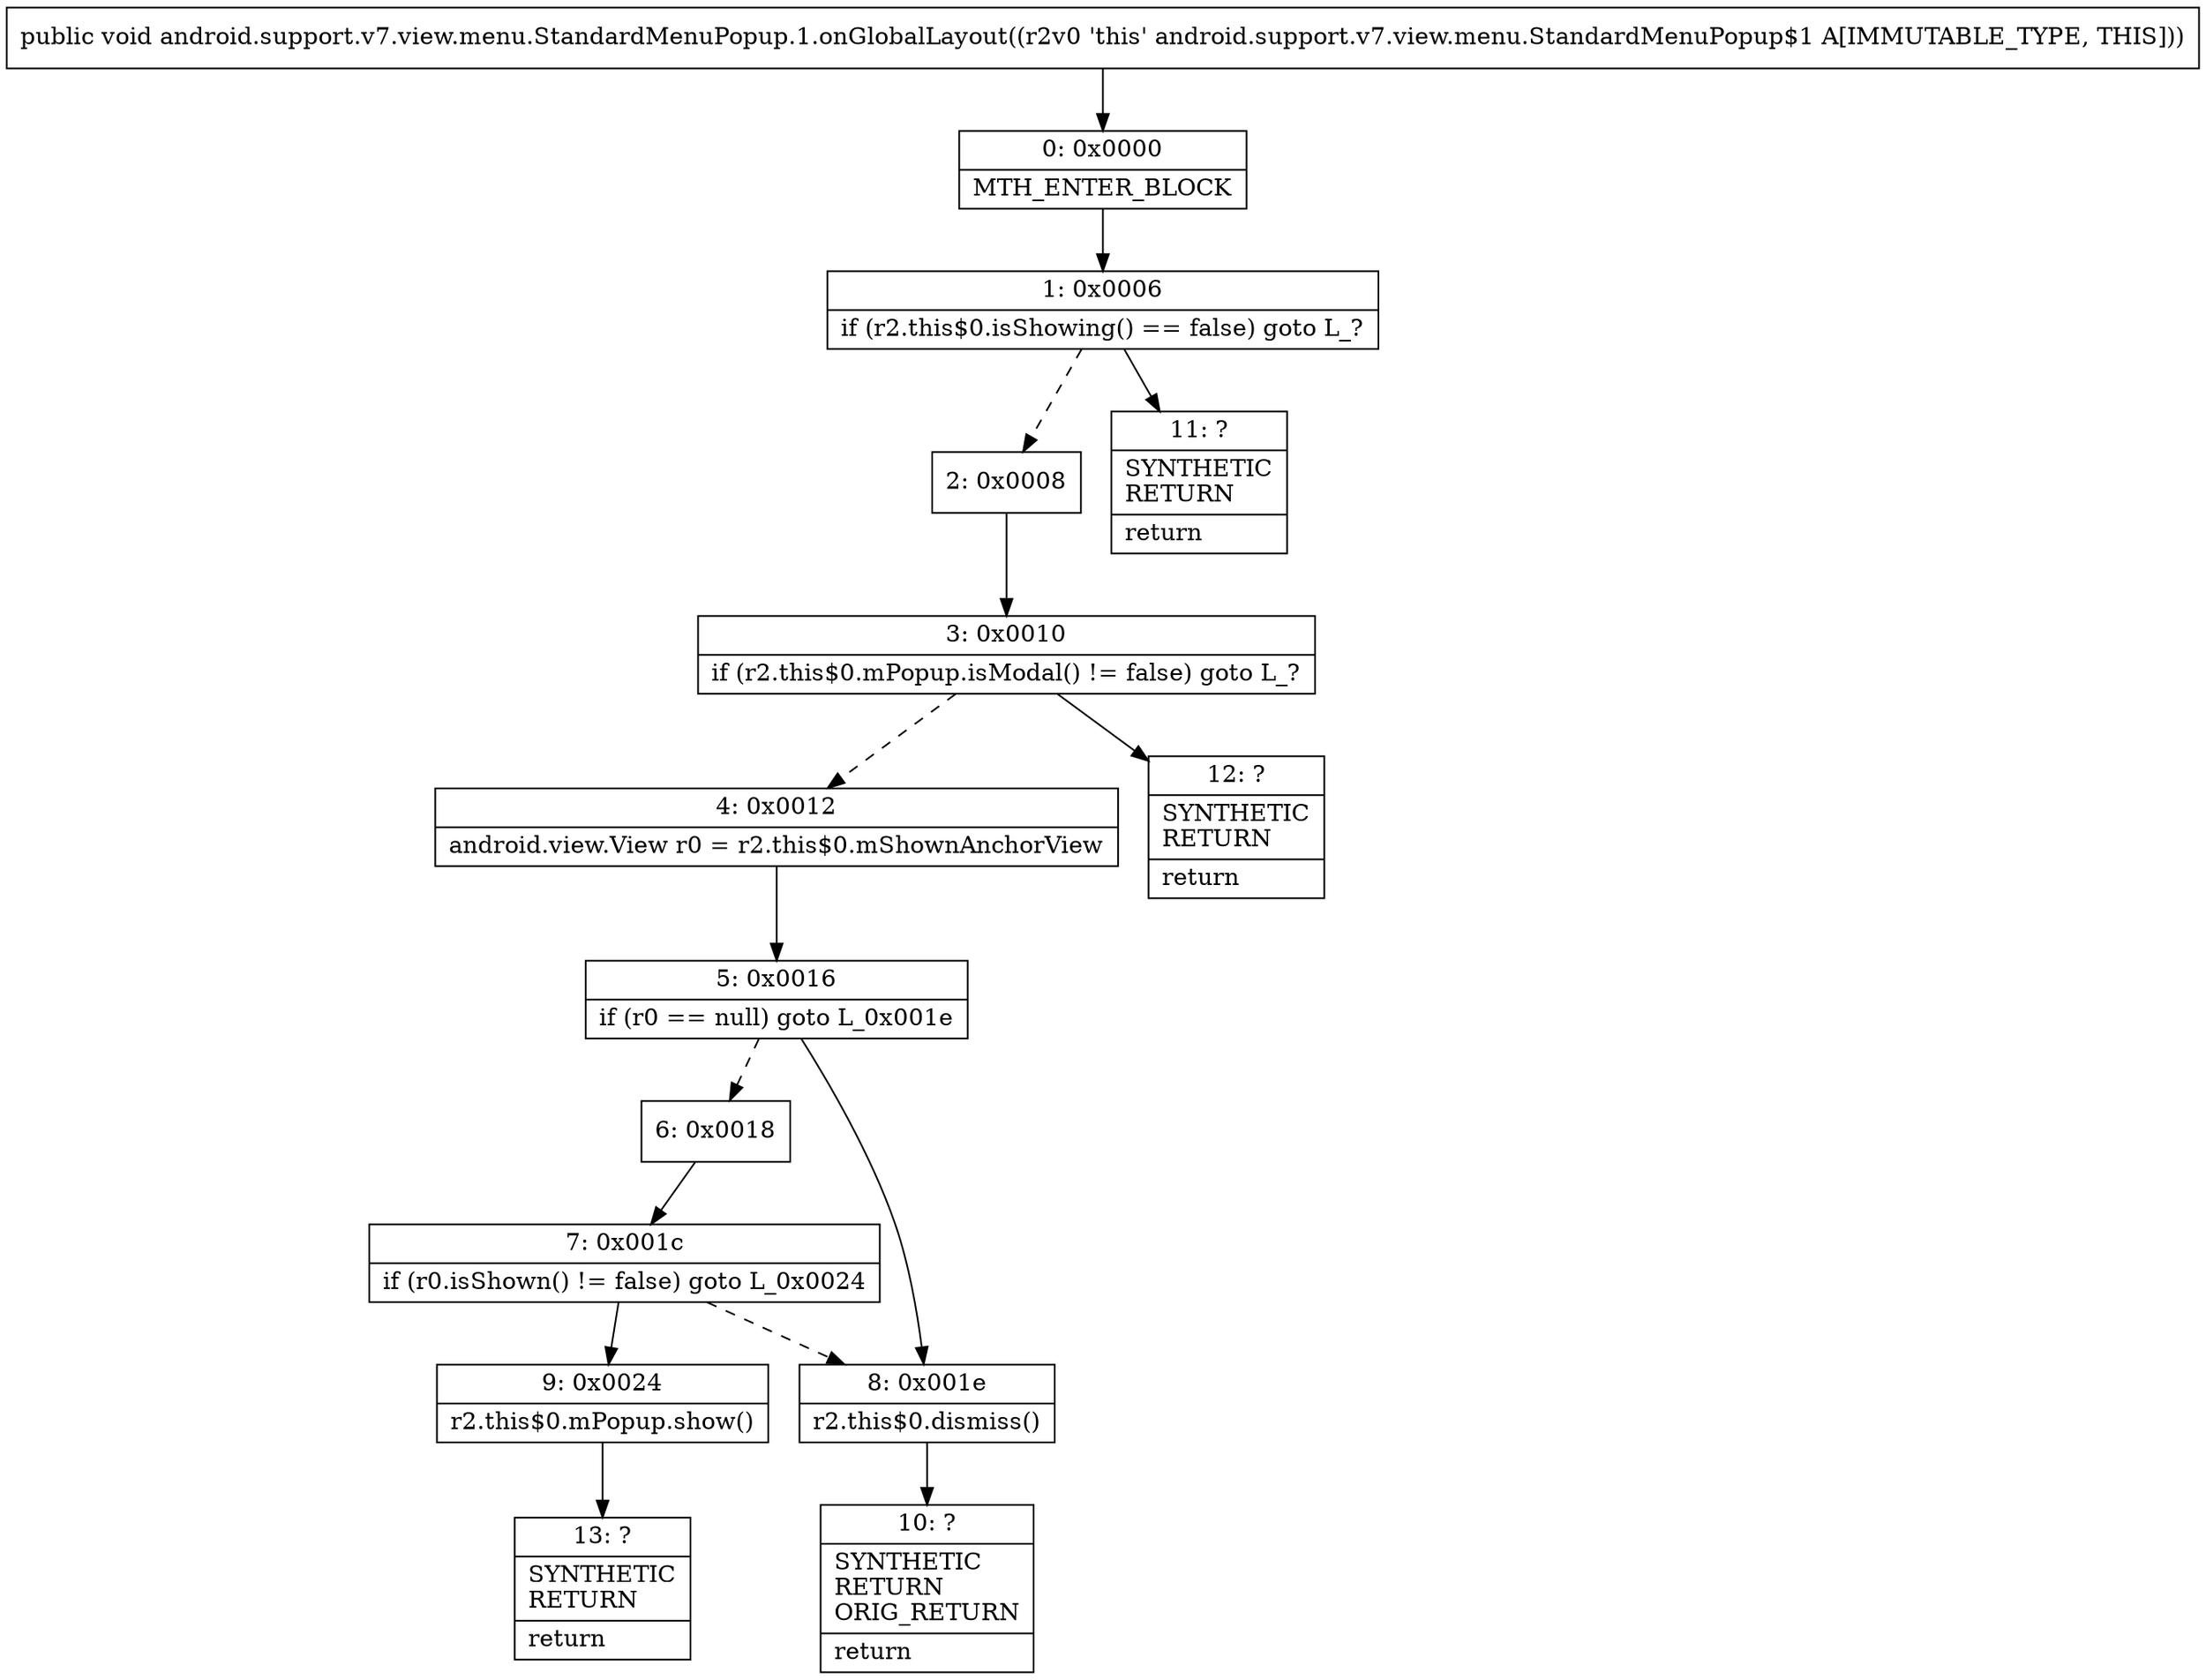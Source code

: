 digraph "CFG forandroid.support.v7.view.menu.StandardMenuPopup.1.onGlobalLayout()V" {
Node_0 [shape=record,label="{0\:\ 0x0000|MTH_ENTER_BLOCK\l}"];
Node_1 [shape=record,label="{1\:\ 0x0006|if (r2.this$0.isShowing() == false) goto L_?\l}"];
Node_2 [shape=record,label="{2\:\ 0x0008}"];
Node_3 [shape=record,label="{3\:\ 0x0010|if (r2.this$0.mPopup.isModal() != false) goto L_?\l}"];
Node_4 [shape=record,label="{4\:\ 0x0012|android.view.View r0 = r2.this$0.mShownAnchorView\l}"];
Node_5 [shape=record,label="{5\:\ 0x0016|if (r0 == null) goto L_0x001e\l}"];
Node_6 [shape=record,label="{6\:\ 0x0018}"];
Node_7 [shape=record,label="{7\:\ 0x001c|if (r0.isShown() != false) goto L_0x0024\l}"];
Node_8 [shape=record,label="{8\:\ 0x001e|r2.this$0.dismiss()\l}"];
Node_9 [shape=record,label="{9\:\ 0x0024|r2.this$0.mPopup.show()\l}"];
Node_10 [shape=record,label="{10\:\ ?|SYNTHETIC\lRETURN\lORIG_RETURN\l|return\l}"];
Node_11 [shape=record,label="{11\:\ ?|SYNTHETIC\lRETURN\l|return\l}"];
Node_12 [shape=record,label="{12\:\ ?|SYNTHETIC\lRETURN\l|return\l}"];
Node_13 [shape=record,label="{13\:\ ?|SYNTHETIC\lRETURN\l|return\l}"];
MethodNode[shape=record,label="{public void android.support.v7.view.menu.StandardMenuPopup.1.onGlobalLayout((r2v0 'this' android.support.v7.view.menu.StandardMenuPopup$1 A[IMMUTABLE_TYPE, THIS])) }"];
MethodNode -> Node_0;
Node_0 -> Node_1;
Node_1 -> Node_2[style=dashed];
Node_1 -> Node_11;
Node_2 -> Node_3;
Node_3 -> Node_4[style=dashed];
Node_3 -> Node_12;
Node_4 -> Node_5;
Node_5 -> Node_6[style=dashed];
Node_5 -> Node_8;
Node_6 -> Node_7;
Node_7 -> Node_8[style=dashed];
Node_7 -> Node_9;
Node_8 -> Node_10;
Node_9 -> Node_13;
}

